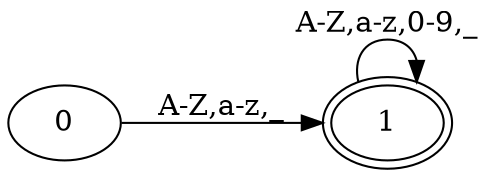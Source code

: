 digraph G {
    layout=dot;
    ordering=out;
    rankdir="LR";

    s0 [label=0]
    s1 [label=1, peripheries=2]

    s0 -> s1 [label="A-Z,a-z,_"]
    s1 -> s1 [label="A-Z,a-z,0-9,_"]
}
